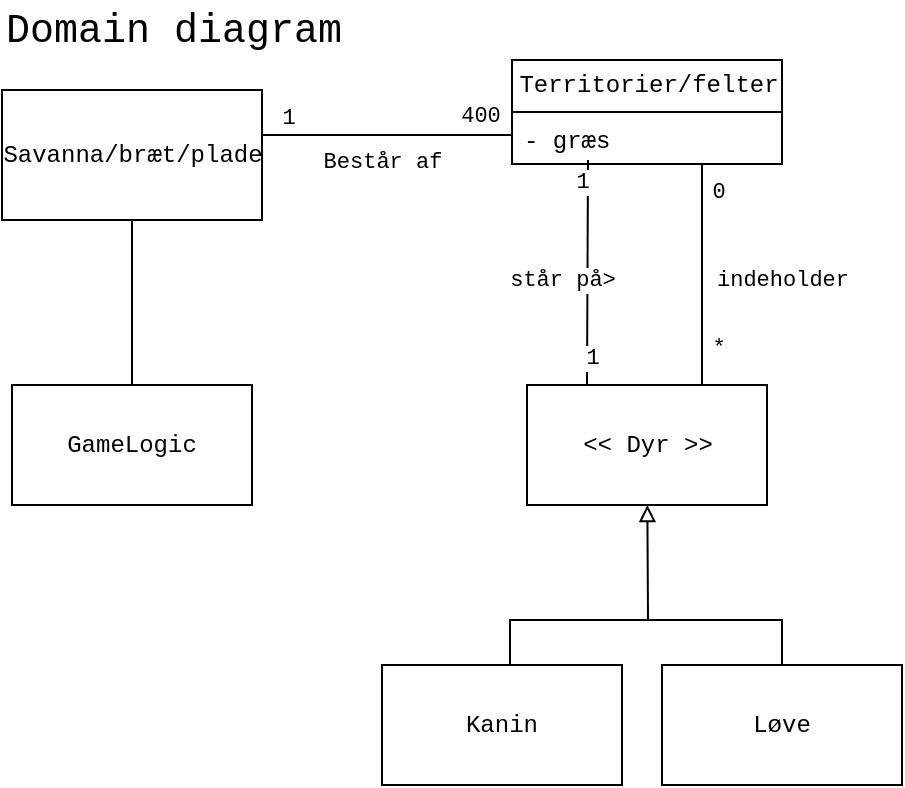 <mxfile version="13.7.3" type="device"><diagram id="7WRWhtn31coqAiJhuGFI" name="Page-1"><mxGraphModel dx="1580" dy="1433" grid="1" gridSize="10" guides="1" tooltips="1" connect="1" arrows="1" fold="1" page="1" pageScale="1" pageWidth="827" pageHeight="1169" math="0" shadow="0"><root><mxCell id="0"/><mxCell id="1" parent="0"/><mxCell id="s7D9YIcMINyvOJAp9cRk-3" value="Består af" style="edgeStyle=orthogonalEdgeStyle;rounded=0;orthogonalLoop=1;jettySize=auto;html=1;endArrow=none;endFill=0;fontFamily=Courier New;" parent="1" edge="1"><mxGeometry x="-0.04" y="-12" relative="1" as="geometry"><mxPoint x="170" y="107.5" as="sourcePoint"/><mxPoint x="295" y="107.5" as="targetPoint"/><mxPoint y="1" as="offset"/></mxGeometry></mxCell><mxCell id="s7D9YIcMINyvOJAp9cRk-4" value="1" style="edgeLabel;html=1;align=center;verticalAlign=middle;resizable=0;points=[];fontFamily=Courier New;" parent="s7D9YIcMINyvOJAp9cRk-3" vertex="1" connectable="0"><mxGeometry x="-0.661" y="-1" relative="1" as="geometry"><mxPoint x="-8" y="-9.5" as="offset"/></mxGeometry></mxCell><mxCell id="s7D9YIcMINyvOJAp9cRk-5" value="400" style="edgeLabel;html=1;align=center;verticalAlign=middle;resizable=0;points=[];fontFamily=Courier New;" parent="s7D9YIcMINyvOJAp9cRk-3" vertex="1" connectable="0"><mxGeometry x="0.815" y="1" relative="1" as="geometry"><mxPoint x="-5" y="-8.5" as="offset"/></mxGeometry></mxCell><mxCell id="smBfxPiUdbEr4Ptt-rTK-6" value="" style="edgeStyle=orthogonalEdgeStyle;rounded=0;orthogonalLoop=1;jettySize=auto;html=1;endArrow=none;endFill=0;fontFamily=Courier New;" parent="1" source="s7D9YIcMINyvOJAp9cRk-1" target="smBfxPiUdbEr4Ptt-rTK-5" edge="1"><mxGeometry relative="1" as="geometry"/></mxCell><mxCell id="s7D9YIcMINyvOJAp9cRk-1" value="Savanna/bræt/plade" style="html=1;fontFamily=Courier New;" parent="1" vertex="1"><mxGeometry x="40" y="85" width="130" height="65" as="geometry"/></mxCell><mxCell id="s7D9YIcMINyvOJAp9cRk-7" value="indeholder" style="edgeStyle=orthogonalEdgeStyle;rounded=0;orthogonalLoop=1;jettySize=auto;html=1;endArrow=none;endFill=0;fontFamily=Courier New;" parent="1" source="s7D9YIcMINyvOJAp9cRk-2" target="s7D9YIcMINyvOJAp9cRk-6" edge="1"><mxGeometry x="0.593" y="50" relative="1" as="geometry"><mxPoint x="-10" y="-30" as="offset"/><Array as="points"><mxPoint x="390" y="210"/><mxPoint x="390" y="210"/></Array></mxGeometry></mxCell><mxCell id="s7D9YIcMINyvOJAp9cRk-22" value="0" style="edgeLabel;html=1;align=center;verticalAlign=middle;resizable=0;points=[];fontFamily=Courier New;" parent="s7D9YIcMINyvOJAp9cRk-7" vertex="1" connectable="0"><mxGeometry x="-0.758" y="3" relative="1" as="geometry"><mxPoint x="4.5" as="offset"/></mxGeometry></mxCell><mxCell id="s7D9YIcMINyvOJAp9cRk-23" value="*" style="edgeLabel;html=1;align=center;verticalAlign=middle;resizable=0;points=[];fontFamily=Courier New;" parent="s7D9YIcMINyvOJAp9cRk-7" vertex="1" connectable="0"><mxGeometry x="0.551" relative="1" as="geometry"><mxPoint x="7.5" y="6" as="offset"/></mxGeometry></mxCell><mxCell id="s7D9YIcMINyvOJAp9cRk-11" value="" style="rounded=0;orthogonalLoop=1;jettySize=auto;html=1;endArrow=none;endFill=0;startArrow=block;startFill=0;fontFamily=Courier New;" parent="1" source="s7D9YIcMINyvOJAp9cRk-6" edge="1"><mxGeometry relative="1" as="geometry"><mxPoint x="363" y="350" as="targetPoint"/></mxGeometry></mxCell><mxCell id="s7D9YIcMINyvOJAp9cRk-6" value="&amp;lt;&amp;lt; Dyr &amp;gt;&amp;gt;" style="whiteSpace=wrap;html=1;fontFamily=Courier New;" parent="1" vertex="1"><mxGeometry x="302.5" y="232.5" width="120" height="60" as="geometry"/></mxCell><mxCell id="s7D9YIcMINyvOJAp9cRk-10" value="Kanin" style="whiteSpace=wrap;html=1;fontFamily=Courier New;" parent="1" vertex="1"><mxGeometry x="230" y="372.5" width="120" height="60" as="geometry"/></mxCell><mxCell id="s7D9YIcMINyvOJAp9cRk-14" value="" style="edgeStyle=orthogonalEdgeStyle;rounded=0;orthogonalLoop=1;jettySize=auto;html=1;endArrow=none;endFill=0;entryX=0.75;entryY=0;entryDx=0;entryDy=0;fontFamily=Courier New;" parent="1" target="s7D9YIcMINyvOJAp9cRk-10" edge="1"><mxGeometry relative="1" as="geometry"><mxPoint x="430" y="373" as="sourcePoint"/><mxPoint x="263.75" y="422.5" as="targetPoint"/><Array as="points"><mxPoint x="430" y="350"/><mxPoint x="294" y="350"/></Array></mxGeometry></mxCell><mxCell id="s7D9YIcMINyvOJAp9cRk-15" value="Løve" style="whiteSpace=wrap;html=1;fontFamily=Courier New;" parent="1" vertex="1"><mxGeometry x="370" y="372.5" width="120" height="60" as="geometry"/></mxCell><mxCell id="smBfxPiUdbEr4Ptt-rTK-5" value="GameLogic" style="whiteSpace=wrap;html=1;fontFamily=Courier New;" parent="1" vertex="1"><mxGeometry x="45" y="232.5" width="120" height="60" as="geometry"/></mxCell><mxCell id="smBfxPiUdbEr4Ptt-rTK-7" value="står på&amp;gt;" style="endArrow=none;html=1;exitX=0.25;exitY=0;exitDx=0;exitDy=0;fontFamily=Courier New;" parent="1" source="s7D9YIcMINyvOJAp9cRk-6" edge="1"><mxGeometry x="-0.068" y="13" width="50" height="50" relative="1" as="geometry"><mxPoint x="337" y="220" as="sourcePoint"/><mxPoint x="333" y="120" as="targetPoint"/><mxPoint as="offset"/></mxGeometry></mxCell><mxCell id="smBfxPiUdbEr4Ptt-rTK-8" value="1" style="edgeLabel;html=1;align=center;verticalAlign=middle;resizable=0;points=[];fontFamily=Courier New;" parent="smBfxPiUdbEr4Ptt-rTK-7" vertex="1" connectable="0"><mxGeometry x="-0.76" y="-2" relative="1" as="geometry"><mxPoint as="offset"/></mxGeometry></mxCell><mxCell id="smBfxPiUdbEr4Ptt-rTK-9" value="1" style="edgeLabel;html=1;align=center;verticalAlign=middle;resizable=0;points=[];fontFamily=Courier New;" parent="smBfxPiUdbEr4Ptt-rTK-7" vertex="1" connectable="0"><mxGeometry x="0.804" y="3" relative="1" as="geometry"><mxPoint as="offset"/></mxGeometry></mxCell><mxCell id="UDk15Rv_k4dpb640d33o-1" value="&lt;font style=&quot;font-size: 20px&quot;&gt;Domain diagram&lt;/font&gt;" style="text;html=1;strokeColor=none;fillColor=none;align=left;verticalAlign=middle;whiteSpace=wrap;rounded=0;fontFamily=Courier New;" parent="1" vertex="1"><mxGeometry x="40" y="40" width="201" height="30" as="geometry"/></mxCell><mxCell id="s7D9YIcMINyvOJAp9cRk-2" value="Territorier/felter" style="swimlane;fontStyle=0;childLayout=stackLayout;horizontal=1;startSize=26;fillColor=#ffffff;horizontalStack=0;resizeParent=1;resizeParentMax=0;resizeLast=0;collapsible=1;marginBottom=0;fontFamily=Courier New;fontSize=12;fontColor=#000000;align=center;strokeColor=#000000;html=1;" parent="1" vertex="1"><mxGeometry x="295" y="70" width="135" height="52" as="geometry"/></mxCell><mxCell id="s7D9YIcMINyvOJAp9cRk-26" value="- græs" style="text;strokeColor=none;fillColor=none;align=left;verticalAlign=top;spacingLeft=4;spacingRight=4;overflow=hidden;rotatable=0;points=[[0,0.5],[1,0.5]];portConstraint=eastwest;fontFamily=Courier New;" parent="s7D9YIcMINyvOJAp9cRk-2" vertex="1"><mxGeometry y="26" width="135" height="26" as="geometry"/></mxCell></root></mxGraphModel></diagram></mxfile>